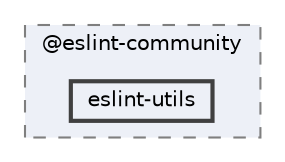 digraph "pkiclassroomrescheduler/src/main/frontend/node_modules/@eslint-community/eslint-utils"
{
 // LATEX_PDF_SIZE
  bgcolor="transparent";
  edge [fontname=Helvetica,fontsize=10,labelfontname=Helvetica,labelfontsize=10];
  node [fontname=Helvetica,fontsize=10,shape=box,height=0.2,width=0.4];
  compound=true
  subgraph clusterdir_44d927139445e710da732e9cccf07069 {
    graph [ bgcolor="#edf0f7", pencolor="grey50", label="@eslint-community", fontname=Helvetica,fontsize=10 style="filled,dashed", URL="dir_44d927139445e710da732e9cccf07069.html",tooltip=""]
  dir_fdb0c2ae9797926f0535a2e00e42b6a8 [label="eslint-utils", fillcolor="#edf0f7", color="grey25", style="filled,bold", URL="dir_fdb0c2ae9797926f0535a2e00e42b6a8.html",tooltip=""];
  }
}
